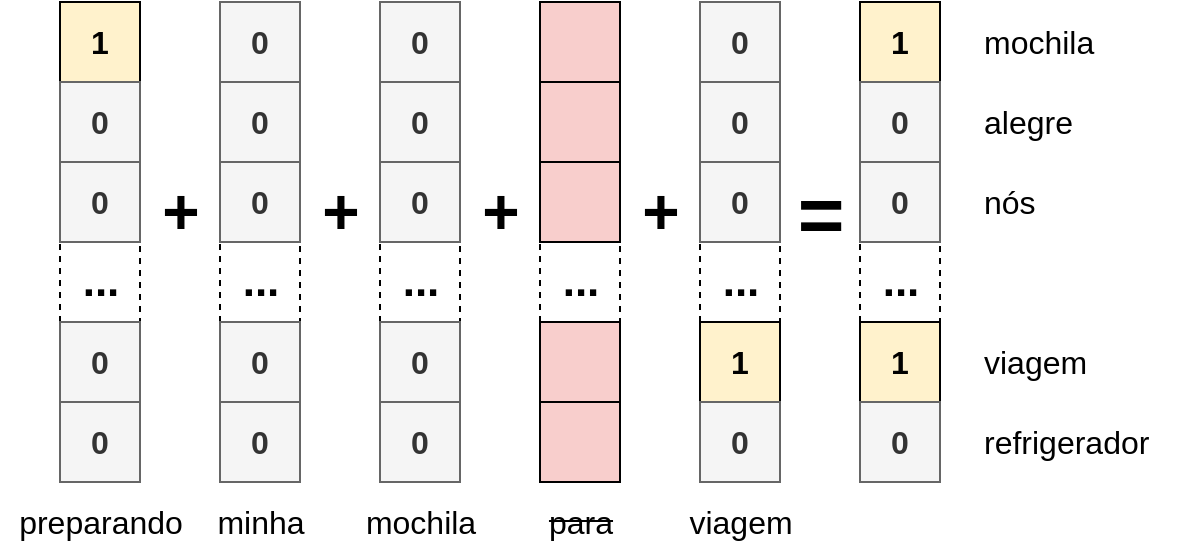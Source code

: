 <mxfile version="12.7.8" type="device"><diagram id="2VDIK-Sq1xB6IZiPTP6b" name="Page-1"><mxGraphModel dx="1349" dy="762" grid="1" gridSize="10" guides="1" tooltips="1" connect="1" arrows="1" fold="1" page="1" pageScale="1" pageWidth="850" pageHeight="1100" math="0" shadow="0"><root><mxCell id="0"/><mxCell id="1" parent="0"/><mxCell id="0cuAoalxWXZZwQZRx-rm-10" value="&lt;font style=&quot;font-size: 16px&quot;&gt;mochila&lt;/font&gt;" style="text;html=1;align=left;verticalAlign=middle;resizable=0;points=[];autosize=1;" parent="1" vertex="1"><mxGeometry x="580" y="330" width="70" height="20" as="geometry"/></mxCell><mxCell id="0cuAoalxWXZZwQZRx-rm-11" value="&lt;font style=&quot;font-size: 16px&quot;&gt;alegre&lt;/font&gt;" style="text;html=1;align=left;verticalAlign=middle;resizable=0;points=[];autosize=1;" parent="1" vertex="1"><mxGeometry x="580" y="370" width="60" height="20" as="geometry"/></mxCell><mxCell id="0cuAoalxWXZZwQZRx-rm-12" value="&lt;font style=&quot;font-size: 16px&quot;&gt;viagem&lt;/font&gt;" style="text;html=1;align=left;verticalAlign=middle;resizable=0;points=[];autosize=1;" parent="1" vertex="1"><mxGeometry x="580" y="490" width="70" height="20" as="geometry"/></mxCell><mxCell id="0cuAoalxWXZZwQZRx-rm-13" value="&lt;font style=&quot;font-size: 16px&quot;&gt;refrigerador&lt;/font&gt;" style="text;html=1;align=left;verticalAlign=middle;resizable=0;points=[];autosize=1;" parent="1" vertex="1"><mxGeometry x="580" y="530" width="100" height="20" as="geometry"/></mxCell><mxCell id="0cuAoalxWXZZwQZRx-rm-16" value="&lt;font style=&quot;font-size: 16px&quot;&gt;nós&lt;/font&gt;" style="text;html=1;align=left;verticalAlign=middle;resizable=0;points=[];autosize=1;" parent="1" vertex="1"><mxGeometry x="580" y="410" width="40" height="20" as="geometry"/></mxCell><mxCell id="0cuAoalxWXZZwQZRx-rm-17" value="&lt;div align=&quot;center&quot;&gt;&lt;b&gt;&lt;font style=&quot;font-size: 22px&quot;&gt;...&lt;/font&gt;&lt;/b&gt;&lt;/div&gt;" style="text;html=1;align=center;verticalAlign=middle;resizable=0;points=[];autosize=1;strokeColor=#000000;dashed=1;" parent="1" vertex="1"><mxGeometry x="520" y="440" width="40" height="40" as="geometry"/></mxCell><mxCell id="0cuAoalxWXZZwQZRx-rm-107" value="&lt;div style=&quot;font-size: 16px&quot;&gt;&lt;font style=&quot;font-size: 16px&quot;&gt;&lt;b&gt;1&lt;/b&gt;&lt;/font&gt;&lt;/div&gt;" style="rounded=0;whiteSpace=wrap;html=1;align=center;fillColor=#fff2cc;strokeColor=#000000;" parent="1" vertex="1"><mxGeometry x="520" y="480" width="40" height="40" as="geometry"/></mxCell><mxCell id="0cuAoalxWXZZwQZRx-rm-108" value="&lt;div style=&quot;font-size: 16px&quot;&gt;&lt;font style=&quot;font-size: 16px&quot;&gt;&lt;b&gt;1&lt;/b&gt;&lt;/font&gt;&lt;/div&gt;" style="rounded=0;whiteSpace=wrap;html=1;align=center;fillColor=#fff2cc;strokeColor=#000000;" parent="1" vertex="1"><mxGeometry x="520" y="320" width="40" height="40" as="geometry"/></mxCell><mxCell id="0cuAoalxWXZZwQZRx-rm-109" value="&lt;font size=&quot;1&quot;&gt;&lt;b style=&quot;font-size: 16px&quot;&gt;0&lt;/b&gt;&lt;/font&gt;" style="rounded=0;whiteSpace=wrap;html=1;align=center;fillColor=#f5f5f5;strokeColor=#666666;fontColor=#333333;" parent="1" vertex="1"><mxGeometry x="520" y="360" width="40" height="40" as="geometry"/></mxCell><mxCell id="0cuAoalxWXZZwQZRx-rm-110" value="&lt;font size=&quot;1&quot;&gt;&lt;b style=&quot;font-size: 16px&quot;&gt;0&lt;/b&gt;&lt;/font&gt;" style="rounded=0;whiteSpace=wrap;html=1;align=center;fillColor=#f5f5f5;strokeColor=#666666;fontColor=#333333;" parent="1" vertex="1"><mxGeometry x="520" y="400" width="40" height="40" as="geometry"/></mxCell><mxCell id="0cuAoalxWXZZwQZRx-rm-112" value="&lt;font size=&quot;1&quot;&gt;&lt;b style=&quot;font-size: 16px&quot;&gt;0&lt;/b&gt;&lt;/font&gt;" style="rounded=0;whiteSpace=wrap;html=1;align=center;fillColor=#f5f5f5;strokeColor=#666666;fontColor=#333333;" parent="1" vertex="1"><mxGeometry x="520" y="520" width="40" height="40" as="geometry"/></mxCell><mxCell id="0cuAoalxWXZZwQZRx-rm-154" value="&lt;font style=&quot;font-size: 16px&quot;&gt;preparando&lt;/font&gt;" style="text;html=1;align=center;verticalAlign=middle;resizable=0;points=[];autosize=1;" parent="1" vertex="1"><mxGeometry x="90" y="570" width="100" height="20" as="geometry"/></mxCell><mxCell id="0cuAoalxWXZZwQZRx-rm-155" value="&lt;font style=&quot;font-size: 16px&quot;&gt;minha&lt;/font&gt;" style="text;html=1;align=center;verticalAlign=middle;resizable=0;points=[];autosize=1;" parent="1" vertex="1"><mxGeometry x="190" y="570" width="60" height="20" as="geometry"/></mxCell><mxCell id="0cuAoalxWXZZwQZRx-rm-156" value="&lt;font style=&quot;font-size: 16px&quot;&gt;mochila&lt;/font&gt;" style="text;html=1;align=center;verticalAlign=middle;resizable=0;points=[];autosize=1;" parent="1" vertex="1"><mxGeometry x="265" y="570" width="70" height="20" as="geometry"/></mxCell><mxCell id="0cuAoalxWXZZwQZRx-rm-157" value="&lt;font style=&quot;font-size: 16px&quot;&gt;viagem&lt;/font&gt;" style="text;html=1;align=center;verticalAlign=middle;resizable=0;points=[];autosize=1;" parent="1" vertex="1"><mxGeometry x="425" y="570" width="70" height="20" as="geometry"/></mxCell><mxCell id="0cuAoalxWXZZwQZRx-rm-158" value="&lt;strike&gt;&lt;font style=&quot;font-size: 16px&quot;&gt;para&lt;/font&gt;&lt;/strike&gt;" style="text;html=1;align=center;verticalAlign=middle;resizable=0;points=[];autosize=1;" parent="1" vertex="1"><mxGeometry x="355" y="570" width="50" height="20" as="geometry"/></mxCell><mxCell id="0cuAoalxWXZZwQZRx-rm-159" value="&lt;div align=&quot;center&quot;&gt;&lt;b&gt;&lt;font style=&quot;font-size: 22px&quot;&gt;...&lt;/font&gt;&lt;/b&gt;&lt;/div&gt;" style="text;html=1;align=center;verticalAlign=middle;resizable=0;points=[];autosize=1;strokeColor=#000000;dashed=1;" parent="1" vertex="1"><mxGeometry x="120" y="440" width="40" height="40" as="geometry"/></mxCell><mxCell id="0cuAoalxWXZZwQZRx-rm-160" value="&lt;div style=&quot;font-size: 16px&quot;&gt;&lt;font style=&quot;font-size: 16px&quot;&gt;&lt;b&gt;1&lt;/b&gt;&lt;/font&gt;&lt;/div&gt;" style="rounded=0;whiteSpace=wrap;html=1;align=center;fillColor=#fff2cc;strokeColor=#000000;" parent="1" vertex="1"><mxGeometry x="120" y="320" width="40" height="40" as="geometry"/></mxCell><mxCell id="0cuAoalxWXZZwQZRx-rm-161" value="&lt;font size=&quot;1&quot;&gt;&lt;b style=&quot;font-size: 16px&quot;&gt;0&lt;/b&gt;&lt;/font&gt;" style="rounded=0;whiteSpace=wrap;html=1;align=center;fillColor=#f5f5f5;strokeColor=#666666;fontColor=#333333;" parent="1" vertex="1"><mxGeometry x="120" y="360" width="40" height="40" as="geometry"/></mxCell><mxCell id="0cuAoalxWXZZwQZRx-rm-162" value="&lt;font size=&quot;1&quot;&gt;&lt;b style=&quot;font-size: 16px&quot;&gt;0&lt;/b&gt;&lt;/font&gt;" style="rounded=0;whiteSpace=wrap;html=1;align=center;fillColor=#f5f5f5;strokeColor=#666666;fontColor=#333333;" parent="1" vertex="1"><mxGeometry x="120" y="400" width="40" height="40" as="geometry"/></mxCell><mxCell id="0cuAoalxWXZZwQZRx-rm-163" value="&lt;font size=&quot;1&quot;&gt;&lt;b style=&quot;font-size: 16px&quot;&gt;0&lt;/b&gt;&lt;/font&gt;" style="rounded=0;whiteSpace=wrap;html=1;align=center;fillColor=#f5f5f5;strokeColor=#666666;fontColor=#333333;" parent="1" vertex="1"><mxGeometry x="120" y="480" width="40" height="40" as="geometry"/></mxCell><mxCell id="0cuAoalxWXZZwQZRx-rm-164" value="&lt;font size=&quot;1&quot;&gt;&lt;b style=&quot;font-size: 16px&quot;&gt;0&lt;/b&gt;&lt;/font&gt;" style="rounded=0;whiteSpace=wrap;html=1;align=center;fillColor=#f5f5f5;strokeColor=#666666;fontColor=#333333;" parent="1" vertex="1"><mxGeometry x="120" y="520" width="40" height="40" as="geometry"/></mxCell><mxCell id="0cuAoalxWXZZwQZRx-rm-165" value="&lt;div align=&quot;center&quot;&gt;&lt;b&gt;&lt;font style=&quot;font-size: 22px&quot;&gt;...&lt;/font&gt;&lt;/b&gt;&lt;/div&gt;" style="text;html=1;align=center;verticalAlign=middle;resizable=0;points=[];autosize=1;strokeColor=#000000;dashed=1;" parent="1" vertex="1"><mxGeometry x="200" y="440" width="40" height="40" as="geometry"/></mxCell><mxCell id="0cuAoalxWXZZwQZRx-rm-167" value="&lt;font size=&quot;1&quot;&gt;&lt;b style=&quot;font-size: 16px&quot;&gt;0&lt;/b&gt;&lt;/font&gt;" style="rounded=0;whiteSpace=wrap;html=1;align=center;fillColor=#f5f5f5;strokeColor=#666666;fontColor=#333333;" parent="1" vertex="1"><mxGeometry x="200" y="360" width="40" height="40" as="geometry"/></mxCell><mxCell id="0cuAoalxWXZZwQZRx-rm-168" value="&lt;font size=&quot;1&quot;&gt;&lt;b style=&quot;font-size: 16px&quot;&gt;0&lt;/b&gt;&lt;/font&gt;" style="rounded=0;whiteSpace=wrap;html=1;align=center;fillColor=#f5f5f5;strokeColor=#666666;fontColor=#333333;" parent="1" vertex="1"><mxGeometry x="200" y="400" width="40" height="40" as="geometry"/></mxCell><mxCell id="0cuAoalxWXZZwQZRx-rm-169" value="&lt;font size=&quot;1&quot;&gt;&lt;b style=&quot;font-size: 16px&quot;&gt;0&lt;/b&gt;&lt;/font&gt;" style="rounded=0;whiteSpace=wrap;html=1;align=center;fillColor=#f5f5f5;strokeColor=#666666;fontColor=#333333;" parent="1" vertex="1"><mxGeometry x="200" y="480" width="40" height="40" as="geometry"/></mxCell><mxCell id="0cuAoalxWXZZwQZRx-rm-170" value="&lt;font size=&quot;1&quot;&gt;&lt;b style=&quot;font-size: 16px&quot;&gt;0&lt;/b&gt;&lt;/font&gt;" style="rounded=0;whiteSpace=wrap;html=1;align=center;fillColor=#f5f5f5;strokeColor=#666666;fontColor=#333333;" parent="1" vertex="1"><mxGeometry x="200" y="520" width="40" height="40" as="geometry"/></mxCell><mxCell id="0cuAoalxWXZZwQZRx-rm-171" value="&lt;div align=&quot;center&quot;&gt;&lt;b&gt;&lt;font style=&quot;font-size: 22px&quot;&gt;...&lt;/font&gt;&lt;/b&gt;&lt;/div&gt;" style="text;html=1;align=center;verticalAlign=middle;resizable=0;points=[];autosize=1;strokeColor=#000000;dashed=1;" parent="1" vertex="1"><mxGeometry x="280" y="440" width="40" height="40" as="geometry"/></mxCell><mxCell id="0cuAoalxWXZZwQZRx-rm-173" value="&lt;font size=&quot;1&quot;&gt;&lt;b style=&quot;font-size: 16px&quot;&gt;0&lt;/b&gt;&lt;/font&gt;" style="rounded=0;whiteSpace=wrap;html=1;align=center;fillColor=#f5f5f5;strokeColor=#666666;fontColor=#333333;" parent="1" vertex="1"><mxGeometry x="280" y="360" width="40" height="40" as="geometry"/></mxCell><mxCell id="0cuAoalxWXZZwQZRx-rm-174" value="&lt;font size=&quot;1&quot;&gt;&lt;b style=&quot;font-size: 16px&quot;&gt;0&lt;/b&gt;&lt;/font&gt;" style="rounded=0;whiteSpace=wrap;html=1;align=center;fillColor=#f5f5f5;strokeColor=#666666;fontColor=#333333;" parent="1" vertex="1"><mxGeometry x="280" y="400" width="40" height="40" as="geometry"/></mxCell><mxCell id="0cuAoalxWXZZwQZRx-rm-175" value="&lt;font size=&quot;1&quot;&gt;&lt;b style=&quot;font-size: 16px&quot;&gt;0&lt;/b&gt;&lt;/font&gt;" style="rounded=0;whiteSpace=wrap;html=1;align=center;fillColor=#f5f5f5;strokeColor=#666666;fontColor=#333333;" parent="1" vertex="1"><mxGeometry x="280" y="480" width="40" height="40" as="geometry"/></mxCell><mxCell id="0cuAoalxWXZZwQZRx-rm-176" value="&lt;font size=&quot;1&quot;&gt;&lt;b style=&quot;font-size: 16px&quot;&gt;0&lt;/b&gt;&lt;/font&gt;" style="rounded=0;whiteSpace=wrap;html=1;align=center;fillColor=#f5f5f5;strokeColor=#666666;fontColor=#333333;" parent="1" vertex="1"><mxGeometry x="280" y="520" width="40" height="40" as="geometry"/></mxCell><mxCell id="0cuAoalxWXZZwQZRx-rm-189" value="&lt;div align=&quot;center&quot;&gt;&lt;b&gt;&lt;font style=&quot;font-size: 22px&quot;&gt;...&lt;/font&gt;&lt;/b&gt;&lt;/div&gt;" style="text;html=1;align=center;verticalAlign=middle;resizable=0;points=[];autosize=1;strokeColor=#000000;dashed=1;" parent="1" vertex="1"><mxGeometry x="440" y="440" width="40" height="40" as="geometry"/></mxCell><mxCell id="0cuAoalxWXZZwQZRx-rm-190" value="&lt;div style=&quot;font-size: 16px&quot;&gt;&lt;font style=&quot;font-size: 16px&quot;&gt;&lt;b&gt;1&lt;/b&gt;&lt;/font&gt;&lt;/div&gt;" style="rounded=0;whiteSpace=wrap;html=1;align=center;fillColor=#fff2cc;strokeColor=#000000;" parent="1" vertex="1"><mxGeometry x="440" y="480" width="40" height="40" as="geometry"/></mxCell><mxCell id="0cuAoalxWXZZwQZRx-rm-191" value="&lt;font size=&quot;1&quot;&gt;&lt;b style=&quot;font-size: 16px&quot;&gt;0&lt;/b&gt;&lt;/font&gt;" style="rounded=0;whiteSpace=wrap;html=1;align=center;fillColor=#f5f5f5;strokeColor=#666666;fontColor=#333333;" parent="1" vertex="1"><mxGeometry x="440" y="320" width="40" height="40" as="geometry"/></mxCell><mxCell id="0cuAoalxWXZZwQZRx-rm-192" value="&lt;font size=&quot;1&quot;&gt;&lt;b style=&quot;font-size: 16px&quot;&gt;0&lt;/b&gt;&lt;/font&gt;" style="rounded=0;whiteSpace=wrap;html=1;align=center;fillColor=#f5f5f5;strokeColor=#666666;fontColor=#333333;" parent="1" vertex="1"><mxGeometry x="440" y="360" width="40" height="40" as="geometry"/></mxCell><mxCell id="0cuAoalxWXZZwQZRx-rm-193" value="&lt;font size=&quot;1&quot;&gt;&lt;b style=&quot;font-size: 16px&quot;&gt;0&lt;/b&gt;&lt;/font&gt;" style="rounded=0;whiteSpace=wrap;html=1;align=center;fillColor=#f5f5f5;strokeColor=#666666;fontColor=#333333;" parent="1" vertex="1"><mxGeometry x="440" y="400" width="40" height="40" as="geometry"/></mxCell><mxCell id="0cuAoalxWXZZwQZRx-rm-194" value="&lt;font size=&quot;1&quot;&gt;&lt;b style=&quot;font-size: 16px&quot;&gt;0&lt;/b&gt;&lt;/font&gt;" style="rounded=0;whiteSpace=wrap;html=1;align=center;fillColor=#f5f5f5;strokeColor=#666666;fontColor=#333333;" parent="1" vertex="1"><mxGeometry x="440" y="520" width="40" height="40" as="geometry"/></mxCell><mxCell id="0cuAoalxWXZZwQZRx-rm-195" value="&lt;font size=&quot;1&quot;&gt;&lt;b style=&quot;font-size: 16px&quot;&gt;0&lt;/b&gt;&lt;/font&gt;" style="rounded=0;whiteSpace=wrap;html=1;align=center;fillColor=#f5f5f5;strokeColor=#666666;fontColor=#333333;" parent="1" vertex="1"><mxGeometry x="200" y="320" width="40" height="40" as="geometry"/></mxCell><mxCell id="0cuAoalxWXZZwQZRx-rm-196" value="&lt;font size=&quot;1&quot;&gt;&lt;b style=&quot;font-size: 16px&quot;&gt;0&lt;/b&gt;&lt;/font&gt;" style="rounded=0;whiteSpace=wrap;html=1;align=center;fillColor=#f5f5f5;strokeColor=#666666;fontColor=#333333;" parent="1" vertex="1"><mxGeometry x="280" y="320" width="40" height="40" as="geometry"/></mxCell><mxCell id="0cuAoalxWXZZwQZRx-rm-198" value="&lt;font style=&quot;font-size: 40px&quot;&gt;&lt;b&gt;&lt;font style=&quot;font-size: 40px&quot;&gt;=&lt;/font&gt;&lt;/b&gt;&lt;/font&gt;" style="text;html=1;align=center;verticalAlign=middle;resizable=0;points=[];autosize=1;" parent="1" vertex="1"><mxGeometry x="480" y="410" width="40" height="30" as="geometry"/></mxCell><mxCell id="0cuAoalxWXZZwQZRx-rm-199" value="&lt;font style=&quot;font-size: 32px;&quot;&gt;&lt;b style=&quot;font-size: 32px;&quot;&gt;&lt;font style=&quot;font-size: 32px;&quot;&gt;+&lt;/font&gt;&lt;/b&gt;&lt;/font&gt;" style="text;html=1;align=center;verticalAlign=middle;resizable=0;points=[];autosize=1;fontSize=32;" parent="1" vertex="1"><mxGeometry x="325" y="405" width="30" height="40" as="geometry"/></mxCell><mxCell id="0cuAoalxWXZZwQZRx-rm-200" value="&lt;font style=&quot;font-size: 32px;&quot;&gt;&lt;b style=&quot;font-size: 32px;&quot;&gt;&lt;font style=&quot;font-size: 32px;&quot;&gt;+&lt;/font&gt;&lt;/b&gt;&lt;/font&gt;" style="text;html=1;align=center;verticalAlign=middle;resizable=0;points=[];autosize=1;fontSize=32;" parent="1" vertex="1"><mxGeometry x="245" y="405" width="30" height="40" as="geometry"/></mxCell><mxCell id="0cuAoalxWXZZwQZRx-rm-201" value="&lt;font style=&quot;font-size: 32px;&quot;&gt;&lt;b style=&quot;font-size: 32px;&quot;&gt;&lt;font style=&quot;font-size: 32px;&quot;&gt;+&lt;/font&gt;&lt;/b&gt;&lt;/font&gt;" style="text;html=1;align=center;verticalAlign=middle;resizable=0;points=[];autosize=1;fontSize=32;" parent="1" vertex="1"><mxGeometry x="165" y="405" width="30" height="40" as="geometry"/></mxCell><mxCell id="0cuAoalxWXZZwQZRx-rm-203" value="&lt;div align=&quot;center&quot;&gt;&lt;b&gt;&lt;font style=&quot;font-size: 22px&quot;&gt;...&lt;/font&gt;&lt;/b&gt;&lt;/div&gt;" style="text;html=1;align=center;verticalAlign=middle;resizable=0;points=[];autosize=1;strokeColor=#000000;dashed=1;" parent="1" vertex="1"><mxGeometry x="360" y="440" width="40" height="40" as="geometry"/></mxCell><mxCell id="0cuAoalxWXZZwQZRx-rm-204" value="" style="rounded=0;whiteSpace=wrap;html=1;align=center;fillColor=#f8cecc;strokeColor=#000000;" parent="1" vertex="1"><mxGeometry x="360" y="360" width="40" height="40" as="geometry"/></mxCell><mxCell id="0cuAoalxWXZZwQZRx-rm-205" value="" style="rounded=0;whiteSpace=wrap;html=1;align=center;fillColor=#f8cecc;strokeColor=#000000;" parent="1" vertex="1"><mxGeometry x="360" y="400" width="40" height="40" as="geometry"/></mxCell><mxCell id="0cuAoalxWXZZwQZRx-rm-206" value="" style="rounded=0;whiteSpace=wrap;html=1;align=center;fillColor=#f8cecc;strokeColor=#000000;" parent="1" vertex="1"><mxGeometry x="360" y="480" width="40" height="40" as="geometry"/></mxCell><mxCell id="0cuAoalxWXZZwQZRx-rm-207" value="" style="rounded=0;whiteSpace=wrap;html=1;align=center;fillColor=#f8cecc;strokeColor=#000000;" parent="1" vertex="1"><mxGeometry x="360" y="520" width="40" height="40" as="geometry"/></mxCell><mxCell id="0cuAoalxWXZZwQZRx-rm-208" value="" style="rounded=0;whiteSpace=wrap;html=1;align=center;fillColor=#f8cecc;strokeColor=#000000;" parent="1" vertex="1"><mxGeometry x="360" y="320" width="40" height="40" as="geometry"/></mxCell><mxCell id="0cuAoalxWXZZwQZRx-rm-209" value="&lt;font style=&quot;font-size: 32px;&quot;&gt;&lt;b style=&quot;font-size: 32px;&quot;&gt;&lt;font style=&quot;font-size: 32px;&quot;&gt;+&lt;/font&gt;&lt;/b&gt;&lt;/font&gt;" style="text;html=1;align=center;verticalAlign=middle;resizable=0;points=[];autosize=1;fontSize=32;" parent="1" vertex="1"><mxGeometry x="405" y="405" width="30" height="40" as="geometry"/></mxCell></root></mxGraphModel></diagram></mxfile>
